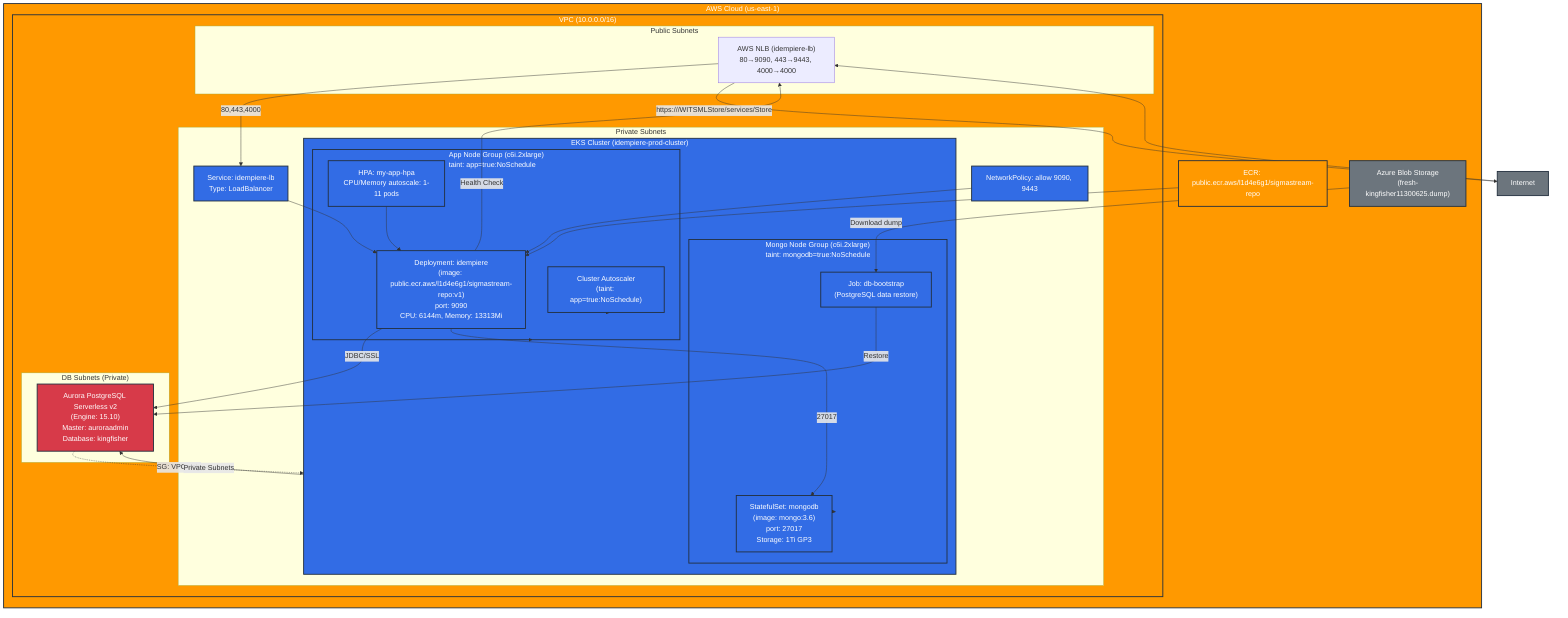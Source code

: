 flowchart TD
  %% AWS Cloud
  subgraph AWS["AWS Cloud (us-east-1)"]
    direction TB
    subgraph VPC["VPC (10.0.0.0/16)"]
      subgraph Public["Public Subnets"]
        LB["AWS NLB (idempiere-lb)\n80→9090, 443→9443, 4000→4000"]
      end
      subgraph Private["Private Subnets"]
        subgraph EKS["EKS Cluster (idempiere-prod-cluster)"]
          subgraph AppNodes["App Node Group (c6i.2xlarge)\ntaint: app=true:NoSchedule"]
            IDEMPIERE["Deployment: idempiere\n(image: public.ecr.aws/l1d4e6g1/sigmastream-repo:v1)\nport: 9090\nCPU: 6144m, Memory: 13313Mi"]
            HPA["HPA: my-app-hpa\nCPU/Memory autoscale: 1-11 pods"]
            AUTOSCALER["Cluster Autoscaler\n(taint: app=true:NoSchedule)"]
          end
          subgraph MongoNodes["Mongo Node Group (c6i.2xlarge)\ntaint: mongodb=true:NoSchedule"]
            MONGODB["StatefulSet: mongodb\n(image: mongo:3.6)\nport: 27017\nStorage: 1Ti GP3"]
            BOOTSTRAP["Job: db-bootstrap\n(PostgreSQL data restore)"]
          end
        end
        SVC["Service: idempiere-lb\nType: LoadBalancer"]
        NP["NetworkPolicy: allow 9090, 9443"]
      end
      subgraph DBs["DB Subnets (Private)"]
        Aurora["Aurora PostgreSQL Serverless v2\n(Engine: 15.10)\nMaster: auroraadmin\nDatabase: kingfisher"]
      end
    end
    ECR["ECR: public.ecr.aws/l1d4e6g1/sigmastream-repo"]
    Azure["Azure Blob Storage\n(fresh-kingfisher11300625.dump)"]
  end

  %% External Access
  Internet["Internet"] --> LB
  LB -->|80,443,4000| SVC
  SVC --> IDEMPIERE

  %% Internal Connections
  IDEMPIERE -->|JDBC/SSL| Aurora
  IDEMPIERE -->|27017| MONGODB
  BOOTSTRAP -->|Restore| Aurora
  Azure -->|Download dump| BOOTSTRAP

  %% EKS Management
  EKS --> AppNodes
  EKS --> MongoNodes
  HPA --> IDEMPIERE
  AUTOSCALER --> EKS
  NP --> IDEMPIERE
  ECR --> IDEMPIERE

  %% Security Groups
  Aurora -.->|SG: VPC only| EKS
  EKS -->|Private Subnets| Aurora

  %% Application Access
  IDEMPIERE -->|Health Check| LB
  LB -->|https://<lb-url>/WITSMLStore/services/Store| Internet

  %% Styling
  classDef aws fill:#FF9900,stroke:#232F3E,stroke-width:2px,color:#fff
  classDef k8s fill:#326CE5,stroke:#232F3E,stroke-width:2px,color:#fff
  classDef db fill:#D73A49,stroke:#232F3E,stroke-width:2px,color:#fff
  classDef external fill:#6C757D,stroke:#232F3E,stroke-width:2px,color:#fff

  class AWS,VPC,ECR aws
  class EKS,AppNodes,MongoNodes,IDEMPIERE,HPA,AUTOSCALER,MONGODB,BOOTSTRAP,SVC,NP k8s
  class Aurora db
  class Internet,Azure external